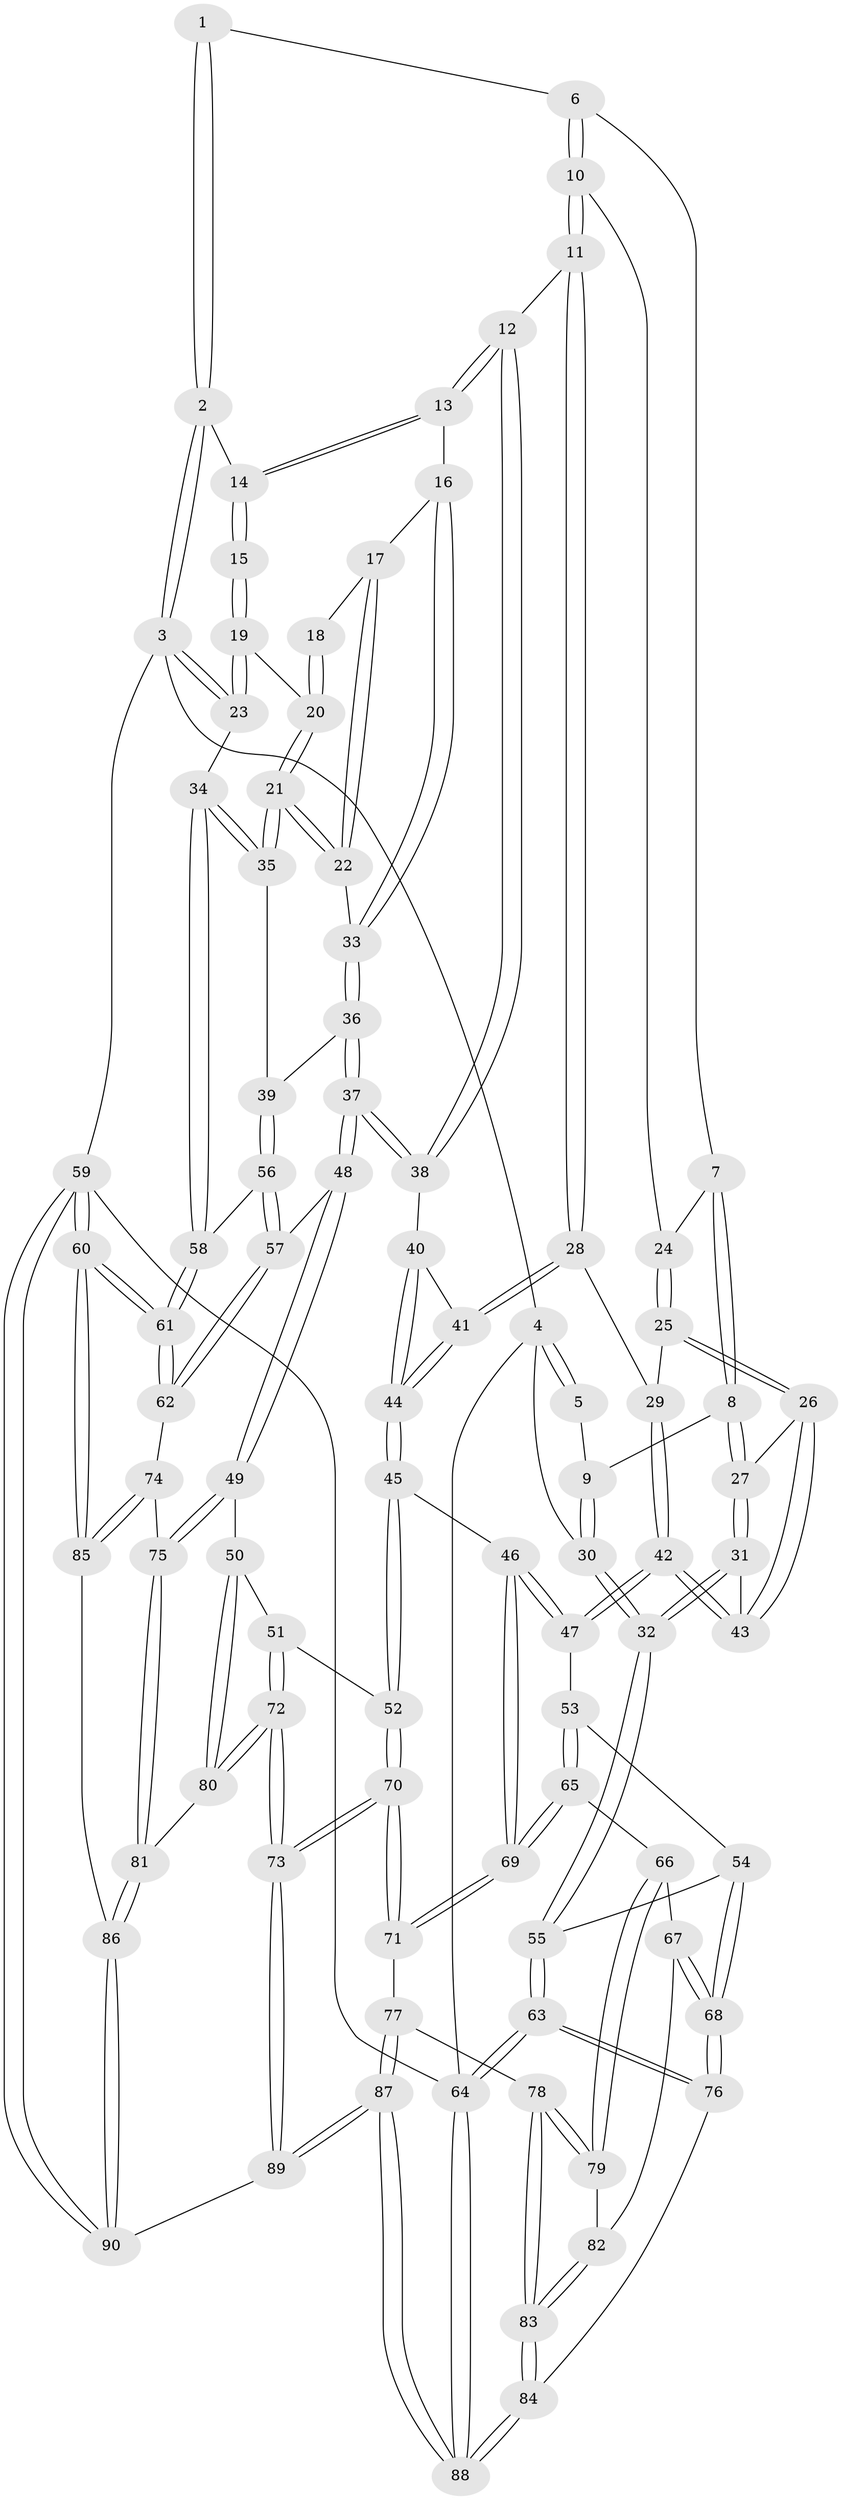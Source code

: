 // Generated by graph-tools (version 1.1) at 2025/51/03/09/25 03:51:09]
// undirected, 90 vertices, 222 edges
graph export_dot {
graph [start="1"]
  node [color=gray90,style=filled];
  1 [pos="+0.2259268651334638+0"];
  2 [pos="+0.5074337091229203+0"];
  3 [pos="+1+0"];
  4 [pos="+0+0"];
  5 [pos="+0.2071493826228374+0"];
  6 [pos="+0.22664063394969292+0"];
  7 [pos="+0.18119703619982608+0.210321795422235"];
  8 [pos="+0.09808825223462454+0.22221062689871424"];
  9 [pos="+0.09706636298121651+0.22122374080053533"];
  10 [pos="+0.28834923544560853+0.21356177583446007"];
  11 [pos="+0.4285606959271133+0.24480603567565104"];
  12 [pos="+0.5082628742658667+0.20644911982387484"];
  13 [pos="+0.5341187065534267+0.1771308989715247"];
  14 [pos="+0.5390236888761861+0"];
  15 [pos="+0.7635615516372202+0.06667799331628821"];
  16 [pos="+0.5788937467200391+0.19850738545100305"];
  17 [pos="+0.7506043304029472+0.12850310881543275"];
  18 [pos="+0.7606791298473607+0.10666048956302542"];
  19 [pos="+0.9763483812324744+0.05988544850758671"];
  20 [pos="+0.8396037607931346+0.24413924457685118"];
  21 [pos="+0.8247916142091564+0.2696102236963125"];
  22 [pos="+0.7541552799917636+0.2605325622833095"];
  23 [pos="+1+0"];
  24 [pos="+0.2746122936516507+0.22019307059833768"];
  25 [pos="+0.23216631901603+0.3416535767530566"];
  26 [pos="+0.1594201613853054+0.39942384076007387"];
  27 [pos="+0.10185860530966273+0.28309822051072503"];
  28 [pos="+0.3807120843424795+0.37076775080226865"];
  29 [pos="+0.3486967978151247+0.37646013044263327"];
  30 [pos="+0+0.06326997098758468"];
  31 [pos="+0+0.3961439864001499"];
  32 [pos="+0+0.4332824388988409"];
  33 [pos="+0.6913648405515974+0.2611018453894023"];
  34 [pos="+1+0.3724671132237012"];
  35 [pos="+0.8296952120106182+0.2789995612548301"];
  36 [pos="+0.6766643149586167+0.36922336923851246"];
  37 [pos="+0.6367955762988714+0.4612535746450935"];
  38 [pos="+0.5511950464650605+0.4006617026801801"];
  39 [pos="+0.841386547375551+0.4344073347352569"];
  40 [pos="+0.5415805081599548+0.4073223811921751"];
  41 [pos="+0.385331721792886+0.3841984210424438"];
  42 [pos="+0.18262536204088858+0.5135477407035786"];
  43 [pos="+0.15901740288267374+0.40199227714015723"];
  44 [pos="+0.4186031271144796+0.5117731143158937"];
  45 [pos="+0.4067536975439624+0.5908595378188404"];
  46 [pos="+0.40509871238741113+0.5915273661898701"];
  47 [pos="+0.18218042444122587+0.5593946415219017"];
  48 [pos="+0.6869797319547932+0.5985200803203655"];
  49 [pos="+0.6830413437741747+0.6022569448740397"];
  50 [pos="+0.6686851303908897+0.6134998850856183"];
  51 [pos="+0.5652509345731854+0.6284007972115951"];
  52 [pos="+0.5131549629583709+0.6242034410972123"];
  53 [pos="+0.1770721091955455+0.5638488628740971"];
  54 [pos="+0.10602156077195188+0.5734878242051658"];
  55 [pos="+0+0.5240359278906725"];
  56 [pos="+0.8438285121281505+0.44568390448736595"];
  57 [pos="+0.7861661749015599+0.5771004661862548"];
  58 [pos="+1+0.4041476050498193"];
  59 [pos="+1+1"];
  60 [pos="+1+1"];
  61 [pos="+1+0.7340252119771815"];
  62 [pos="+1+0.7175175315732061"];
  63 [pos="+0+0.8922990936212397"];
  64 [pos="+0+1"];
  65 [pos="+0.18156197776410832+0.6786725412336477"];
  66 [pos="+0.18063345033029277+0.7069286535961572"];
  67 [pos="+0.05980162508056482+0.7733420662126692"];
  68 [pos="+0.013872986244869236+0.7727114927012004"];
  69 [pos="+0.3591362935875323+0.7467952360032991"];
  70 [pos="+0.44523951932978256+0.8945211087802097"];
  71 [pos="+0.3411672649986427+0.8345094466496134"];
  72 [pos="+0.5297212649655265+0.8776859537505148"];
  73 [pos="+0.4680718467075388+0.9165332240467816"];
  74 [pos="+0.8600221263420423+0.8311543231595941"];
  75 [pos="+0.825850021304582+0.8330667239378359"];
  76 [pos="+0+0.8620250474855772"];
  77 [pos="+0.27811118963931875+0.8479553916920034"];
  78 [pos="+0.27365262803340695+0.8463079455629197"];
  79 [pos="+0.19974796475162263+0.7560994095144988"];
  80 [pos="+0.6757759029996827+0.8433450748753977"];
  81 [pos="+0.7036783963209076+0.8698133965133583"];
  82 [pos="+0.11677180640982987+0.8180962021850676"];
  83 [pos="+0.1252855412750308+0.9000068566609377"];
  84 [pos="+0.11935368298499022+0.9059813005328163"];
  85 [pos="+0.8600401963253805+0.9392028688769024"];
  86 [pos="+0.7311968166640205+1"];
  87 [pos="+0.20584112878346433+1"];
  88 [pos="+0.1931998876519197+1"];
  89 [pos="+0.49165339469725144+1"];
  90 [pos="+0.6867764962598185+1"];
  1 -- 2;
  1 -- 2;
  1 -- 6;
  2 -- 3;
  2 -- 3;
  2 -- 14;
  3 -- 4;
  3 -- 23;
  3 -- 23;
  3 -- 59;
  4 -- 5;
  4 -- 5;
  4 -- 30;
  4 -- 64;
  5 -- 9;
  6 -- 7;
  6 -- 10;
  6 -- 10;
  7 -- 8;
  7 -- 8;
  7 -- 24;
  8 -- 9;
  8 -- 27;
  8 -- 27;
  9 -- 30;
  9 -- 30;
  10 -- 11;
  10 -- 11;
  10 -- 24;
  11 -- 12;
  11 -- 28;
  11 -- 28;
  12 -- 13;
  12 -- 13;
  12 -- 38;
  12 -- 38;
  13 -- 14;
  13 -- 14;
  13 -- 16;
  14 -- 15;
  14 -- 15;
  15 -- 19;
  15 -- 19;
  16 -- 17;
  16 -- 33;
  16 -- 33;
  17 -- 18;
  17 -- 22;
  17 -- 22;
  18 -- 20;
  18 -- 20;
  19 -- 20;
  19 -- 23;
  19 -- 23;
  20 -- 21;
  20 -- 21;
  21 -- 22;
  21 -- 22;
  21 -- 35;
  21 -- 35;
  22 -- 33;
  23 -- 34;
  24 -- 25;
  24 -- 25;
  25 -- 26;
  25 -- 26;
  25 -- 29;
  26 -- 27;
  26 -- 43;
  26 -- 43;
  27 -- 31;
  27 -- 31;
  28 -- 29;
  28 -- 41;
  28 -- 41;
  29 -- 42;
  29 -- 42;
  30 -- 32;
  30 -- 32;
  31 -- 32;
  31 -- 32;
  31 -- 43;
  32 -- 55;
  32 -- 55;
  33 -- 36;
  33 -- 36;
  34 -- 35;
  34 -- 35;
  34 -- 58;
  34 -- 58;
  35 -- 39;
  36 -- 37;
  36 -- 37;
  36 -- 39;
  37 -- 38;
  37 -- 38;
  37 -- 48;
  37 -- 48;
  38 -- 40;
  39 -- 56;
  39 -- 56;
  40 -- 41;
  40 -- 44;
  40 -- 44;
  41 -- 44;
  41 -- 44;
  42 -- 43;
  42 -- 43;
  42 -- 47;
  42 -- 47;
  44 -- 45;
  44 -- 45;
  45 -- 46;
  45 -- 52;
  45 -- 52;
  46 -- 47;
  46 -- 47;
  46 -- 69;
  46 -- 69;
  47 -- 53;
  48 -- 49;
  48 -- 49;
  48 -- 57;
  49 -- 50;
  49 -- 75;
  49 -- 75;
  50 -- 51;
  50 -- 80;
  50 -- 80;
  51 -- 52;
  51 -- 72;
  51 -- 72;
  52 -- 70;
  52 -- 70;
  53 -- 54;
  53 -- 65;
  53 -- 65;
  54 -- 55;
  54 -- 68;
  54 -- 68;
  55 -- 63;
  55 -- 63;
  56 -- 57;
  56 -- 57;
  56 -- 58;
  57 -- 62;
  57 -- 62;
  58 -- 61;
  58 -- 61;
  59 -- 60;
  59 -- 60;
  59 -- 90;
  59 -- 90;
  59 -- 64;
  60 -- 61;
  60 -- 61;
  60 -- 85;
  60 -- 85;
  61 -- 62;
  61 -- 62;
  62 -- 74;
  63 -- 64;
  63 -- 64;
  63 -- 76;
  63 -- 76;
  64 -- 88;
  64 -- 88;
  65 -- 66;
  65 -- 69;
  65 -- 69;
  66 -- 67;
  66 -- 79;
  66 -- 79;
  67 -- 68;
  67 -- 68;
  67 -- 82;
  68 -- 76;
  68 -- 76;
  69 -- 71;
  69 -- 71;
  70 -- 71;
  70 -- 71;
  70 -- 73;
  70 -- 73;
  71 -- 77;
  72 -- 73;
  72 -- 73;
  72 -- 80;
  72 -- 80;
  73 -- 89;
  73 -- 89;
  74 -- 75;
  74 -- 85;
  74 -- 85;
  75 -- 81;
  75 -- 81;
  76 -- 84;
  77 -- 78;
  77 -- 87;
  77 -- 87;
  78 -- 79;
  78 -- 79;
  78 -- 83;
  78 -- 83;
  79 -- 82;
  80 -- 81;
  81 -- 86;
  81 -- 86;
  82 -- 83;
  82 -- 83;
  83 -- 84;
  83 -- 84;
  84 -- 88;
  84 -- 88;
  85 -- 86;
  86 -- 90;
  86 -- 90;
  87 -- 88;
  87 -- 88;
  87 -- 89;
  87 -- 89;
  89 -- 90;
}
